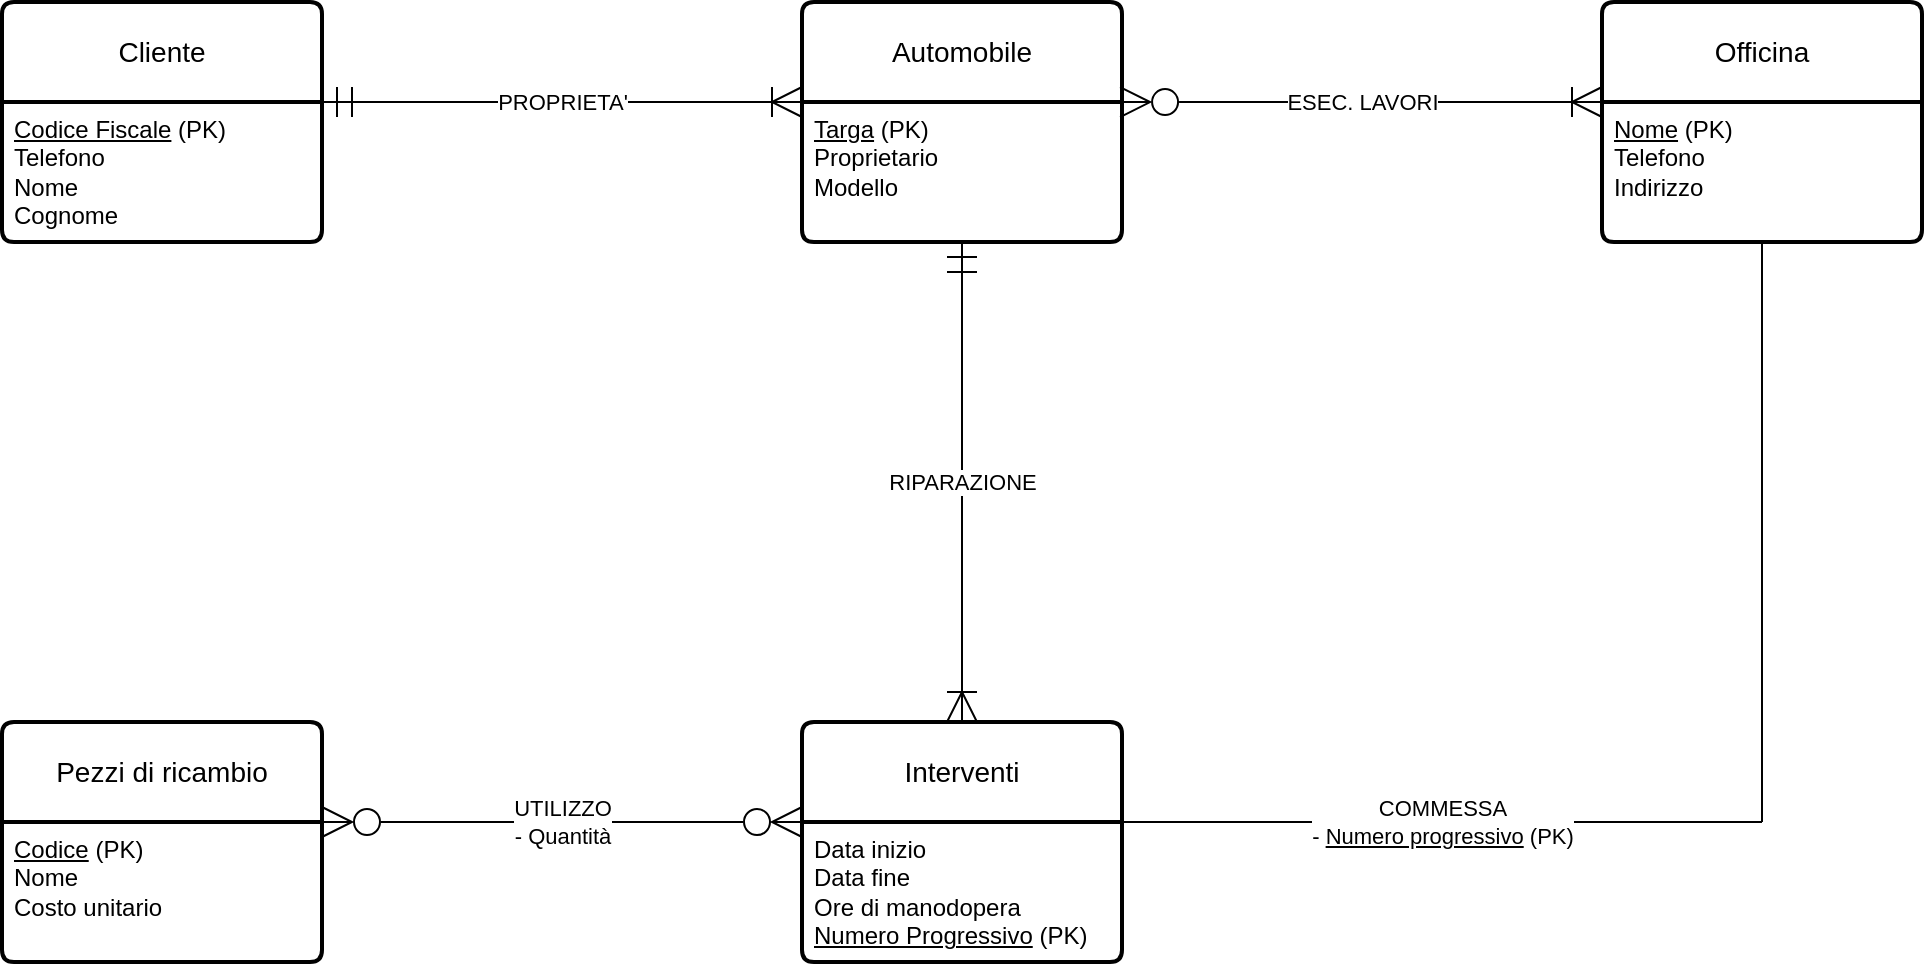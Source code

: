 <mxfile version="24.8.6">
  <diagram name="Pagina-1" id="GxrjxY05oJ5o4RrgOPGj">
    <mxGraphModel dx="2022" dy="1817" grid="1" gridSize="10" guides="1" tooltips="1" connect="1" arrows="1" fold="1" page="1" pageScale="1" pageWidth="827" pageHeight="1169" math="0" shadow="0">
      <root>
        <mxCell id="0" />
        <mxCell id="1" parent="0" />
        <mxCell id="GaooVv4H0zD6FNTYnEbQ-1" value="Cliente" style="swimlane;childLayout=stackLayout;horizontal=1;startSize=50;horizontalStack=0;rounded=1;fontSize=14;fontStyle=0;strokeWidth=2;resizeParent=0;resizeLast=1;shadow=0;dashed=0;align=center;arcSize=4;whiteSpace=wrap;html=1;" vertex="1" parent="1">
          <mxGeometry x="-800" y="-480" width="160" height="120" as="geometry" />
        </mxCell>
        <mxCell id="GaooVv4H0zD6FNTYnEbQ-2" value="&lt;u&gt;Codice Fiscale&lt;/u&gt; (PK)&lt;div&gt;Telefono&lt;/div&gt;&lt;div&gt;Nome&lt;/div&gt;&lt;div&gt;Cognome&lt;/div&gt;" style="align=left;strokeColor=none;fillColor=none;spacingLeft=4;fontSize=12;verticalAlign=top;resizable=0;rotatable=0;part=1;html=1;" vertex="1" parent="GaooVv4H0zD6FNTYnEbQ-1">
          <mxGeometry y="50" width="160" height="70" as="geometry" />
        </mxCell>
        <mxCell id="GaooVv4H0zD6FNTYnEbQ-6" value="Automobile" style="swimlane;childLayout=stackLayout;horizontal=1;startSize=50;horizontalStack=0;rounded=1;fontSize=14;fontStyle=0;strokeWidth=2;resizeParent=0;resizeLast=1;shadow=0;dashed=0;align=center;arcSize=4;whiteSpace=wrap;html=1;" vertex="1" parent="1">
          <mxGeometry x="-400" y="-480" width="160" height="120" as="geometry" />
        </mxCell>
        <mxCell id="GaooVv4H0zD6FNTYnEbQ-7" value="&lt;u&gt;Targa&lt;/u&gt; (PK)&lt;div&gt;Proprietario&lt;/div&gt;&lt;div&gt;Modello&lt;/div&gt;" style="align=left;strokeColor=none;fillColor=none;spacingLeft=4;fontSize=12;verticalAlign=top;resizable=0;rotatable=0;part=1;html=1;" vertex="1" parent="GaooVv4H0zD6FNTYnEbQ-6">
          <mxGeometry y="50" width="160" height="70" as="geometry" />
        </mxCell>
        <mxCell id="GaooVv4H0zD6FNTYnEbQ-8" value="Officina" style="swimlane;childLayout=stackLayout;horizontal=1;startSize=50;horizontalStack=0;rounded=1;fontSize=14;fontStyle=0;strokeWidth=2;resizeParent=0;resizeLast=1;shadow=0;dashed=0;align=center;arcSize=4;whiteSpace=wrap;html=1;" vertex="1" parent="1">
          <mxGeometry y="-480" width="160" height="120" as="geometry" />
        </mxCell>
        <mxCell id="GaooVv4H0zD6FNTYnEbQ-9" value="&lt;u&gt;Nome&lt;/u&gt; (PK)&lt;div&gt;Telefono&lt;/div&gt;&lt;div&gt;Indirizzo&lt;/div&gt;" style="align=left;strokeColor=none;fillColor=none;spacingLeft=4;fontSize=12;verticalAlign=top;resizable=0;rotatable=0;part=1;html=1;" vertex="1" parent="GaooVv4H0zD6FNTYnEbQ-8">
          <mxGeometry y="50" width="160" height="70" as="geometry" />
        </mxCell>
        <mxCell id="GaooVv4H0zD6FNTYnEbQ-10" value="PROPRIETA&#39;" style="endArrow=ERoneToMany;html=1;rounded=0;exitX=1;exitY=0;exitDx=0;exitDy=0;entryX=0;entryY=0;entryDx=0;entryDy=0;startArrow=ERmandOne;startFill=0;sourcePerimeterSpacing=0;startSize=13;endFill=0;endSize=13;" edge="1" parent="1" source="GaooVv4H0zD6FNTYnEbQ-2" target="GaooVv4H0zD6FNTYnEbQ-7">
          <mxGeometry relative="1" as="geometry">
            <mxPoint x="-610" y="-430" as="sourcePoint" />
            <mxPoint x="-450" y="-430" as="targetPoint" />
          </mxGeometry>
        </mxCell>
        <mxCell id="GaooVv4H0zD6FNTYnEbQ-12" value="ESEC. LAVORI" style="endArrow=ERoneToMany;html=1;rounded=0;exitX=0.994;exitY=0.417;exitDx=0;exitDy=0;exitPerimeter=0;entryX=0;entryY=0;entryDx=0;entryDy=0;endSize=13;startSize=13;endFill=0;startArrow=ERzeroToMany;startFill=0;" edge="1" parent="1" source="GaooVv4H0zD6FNTYnEbQ-6" target="GaooVv4H0zD6FNTYnEbQ-9">
          <mxGeometry relative="1" as="geometry">
            <mxPoint x="-160" y="-430" as="sourcePoint" />
            <mxPoint x="-30" y="-430" as="targetPoint" />
          </mxGeometry>
        </mxCell>
        <mxCell id="GaooVv4H0zD6FNTYnEbQ-13" value="Interventi" style="swimlane;childLayout=stackLayout;horizontal=1;startSize=50;horizontalStack=0;rounded=1;fontSize=14;fontStyle=0;strokeWidth=2;resizeParent=0;resizeLast=1;shadow=0;dashed=0;align=center;arcSize=4;whiteSpace=wrap;html=1;" vertex="1" parent="1">
          <mxGeometry x="-400" y="-120" width="160" height="120" as="geometry" />
        </mxCell>
        <mxCell id="GaooVv4H0zD6FNTYnEbQ-14" value="Data inizio&lt;div&gt;Data fine&lt;/div&gt;&lt;div&gt;Ore di manodopera&lt;/div&gt;&lt;div&gt;&lt;u&gt;Numero Progressivo&lt;/u&gt; (PK)&lt;/div&gt;" style="align=left;strokeColor=none;fillColor=none;spacingLeft=4;fontSize=12;verticalAlign=top;resizable=0;rotatable=0;part=1;html=1;" vertex="1" parent="GaooVv4H0zD6FNTYnEbQ-13">
          <mxGeometry y="50" width="160" height="70" as="geometry" />
        </mxCell>
        <mxCell id="GaooVv4H0zD6FNTYnEbQ-15" value="RIPARAZIONE" style="endArrow=ERoneToMany;html=1;rounded=0;exitX=0.5;exitY=1;exitDx=0;exitDy=0;entryX=0.5;entryY=0;entryDx=0;entryDy=0;endSize=13;startSize=13;endFill=0;startArrow=ERmandOne;startFill=0;" edge="1" parent="1" source="GaooVv4H0zD6FNTYnEbQ-7" target="GaooVv4H0zD6FNTYnEbQ-13">
          <mxGeometry relative="1" as="geometry">
            <mxPoint x="-430" y="-230" as="sourcePoint" />
            <mxPoint x="-270" y="-230" as="targetPoint" />
          </mxGeometry>
        </mxCell>
        <mxCell id="GaooVv4H0zD6FNTYnEbQ-16" value="Pezzi di ricambio" style="swimlane;childLayout=stackLayout;horizontal=1;startSize=50;horizontalStack=0;rounded=1;fontSize=14;fontStyle=0;strokeWidth=2;resizeParent=0;resizeLast=1;shadow=0;dashed=0;align=center;arcSize=4;whiteSpace=wrap;html=1;" vertex="1" parent="1">
          <mxGeometry x="-800" y="-120" width="160" height="120" as="geometry" />
        </mxCell>
        <mxCell id="GaooVv4H0zD6FNTYnEbQ-17" value="&lt;u&gt;Codice&lt;/u&gt; (PK)&lt;div&gt;Nome&lt;/div&gt;&lt;div&gt;Costo unitario&lt;/div&gt;" style="align=left;strokeColor=none;fillColor=none;spacingLeft=4;fontSize=12;verticalAlign=top;resizable=0;rotatable=0;part=1;html=1;" vertex="1" parent="GaooVv4H0zD6FNTYnEbQ-16">
          <mxGeometry y="50" width="160" height="70" as="geometry" />
        </mxCell>
        <mxCell id="GaooVv4H0zD6FNTYnEbQ-20" value="UTILIZZO&lt;div&gt;- Quantità&lt;/div&gt;" style="endArrow=ERzeroToMany;html=1;rounded=0;exitX=1;exitY=0;exitDx=0;exitDy=0;entryX=0;entryY=0;entryDx=0;entryDy=0;endSize=13;startSize=13;endFill=0;startArrow=ERzeroToMany;startFill=0;" edge="1" parent="1" source="GaooVv4H0zD6FNTYnEbQ-17" target="GaooVv4H0zD6FNTYnEbQ-14">
          <mxGeometry relative="1" as="geometry">
            <mxPoint x="-600" y="-70" as="sourcePoint" />
            <mxPoint x="-440" y="-70" as="targetPoint" />
          </mxGeometry>
        </mxCell>
        <mxCell id="GaooVv4H0zD6FNTYnEbQ-21" value="" style="endArrow=none;html=1;rounded=0;exitX=0.5;exitY=1;exitDx=0;exitDy=0;" edge="1" parent="1" source="GaooVv4H0zD6FNTYnEbQ-9">
          <mxGeometry relative="1" as="geometry">
            <mxPoint y="-190" as="sourcePoint" />
            <mxPoint x="80" y="-70" as="targetPoint" />
          </mxGeometry>
        </mxCell>
        <mxCell id="GaooVv4H0zD6FNTYnEbQ-22" value="COMMESSA&lt;div&gt;- &lt;u&gt;Numero progressivo&lt;/u&gt; (PK)&lt;/div&gt;" style="endArrow=none;html=1;rounded=0;exitX=1;exitY=0;exitDx=0;exitDy=0;" edge="1" parent="1" source="GaooVv4H0zD6FNTYnEbQ-14">
          <mxGeometry relative="1" as="geometry">
            <mxPoint x="-200" y="-70" as="sourcePoint" />
            <mxPoint x="80" y="-70" as="targetPoint" />
          </mxGeometry>
        </mxCell>
      </root>
    </mxGraphModel>
  </diagram>
</mxfile>
